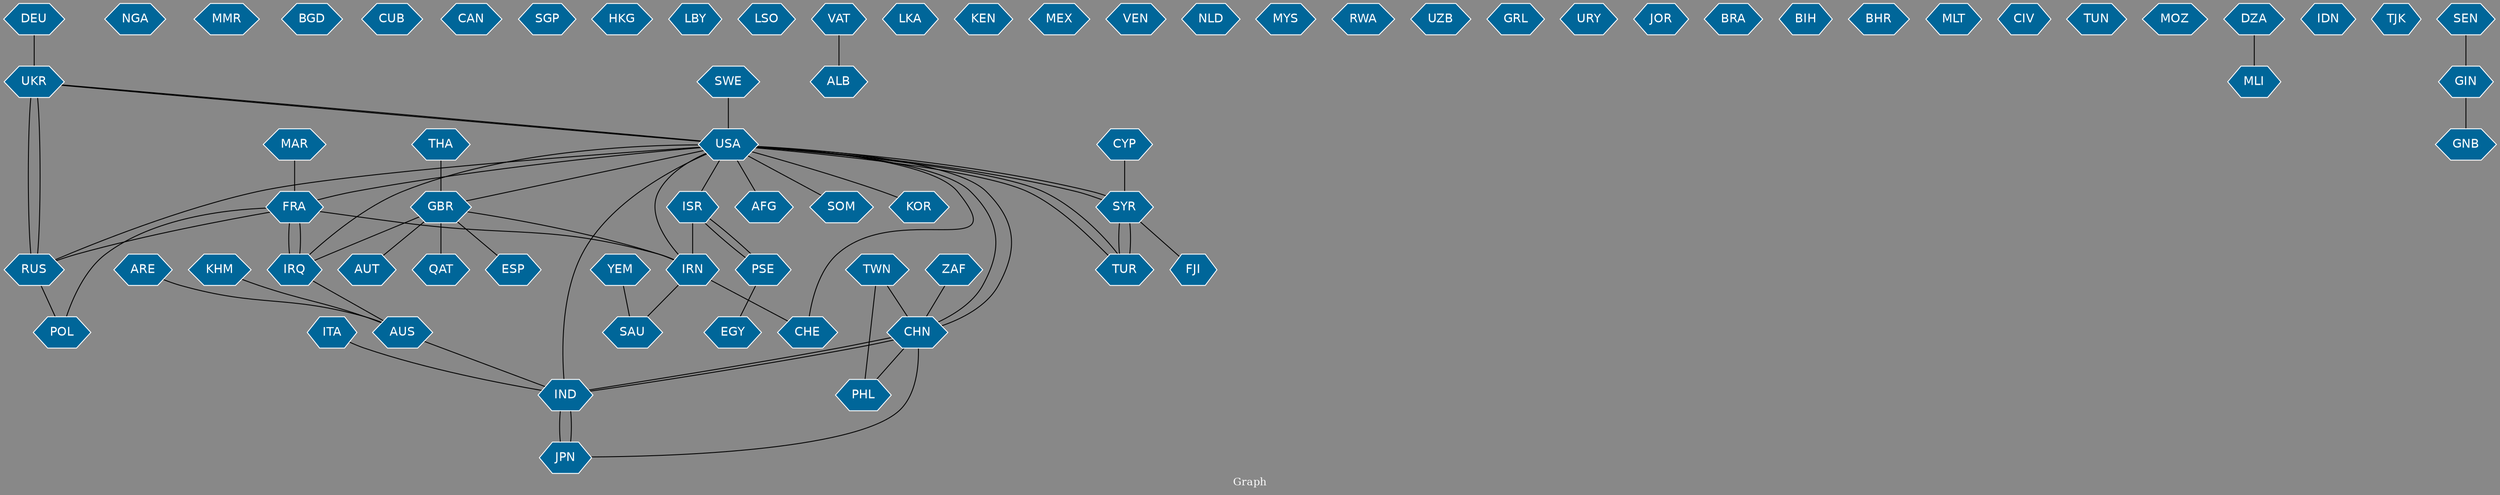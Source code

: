 // Countries together in item graph
graph {
	graph [bgcolor="#888888" fontcolor=white fontsize=12 label="Graph" outputorder=edgesfirst overlap=prism]
	node [color=white fillcolor="#006699" fontcolor=white fontname=Helvetica shape=hexagon style=filled]
	edge [arrowhead=open color=black fontcolor=white fontname=Courier fontsize=12]
		UKR [label=UKR]
		CHN [label=CHN]
		NGA [label=NGA]
		SYR [label=SYR]
		FJI [label=FJI]
		SWE [label=SWE]
		TUR [label=TUR]
		IRN [label=IRN]
		MMR [label=MMR]
		USA [label=USA]
		AFG [label=AFG]
		FRA [label=FRA]
		BGD [label=BGD]
		GBR [label=GBR]
		CUB [label=CUB]
		THA [label=THA]
		CAN [label=CAN]
		ITA [label=ITA]
		IND [label=IND]
		SGP [label=SGP]
		ISR [label=ISR]
		AUS [label=AUS]
		RUS [label=RUS]
		PSE [label=PSE]
		SOM [label=SOM]
		YEM [label=YEM]
		SAU [label=SAU]
		HKG [label=HKG]
		LBY [label=LBY]
		JPN [label=JPN]
		QAT [label=QAT]
		LSO [label=LSO]
		DEU [label=DEU]
		IRQ [label=IRQ]
		PHL [label=PHL]
		VAT [label=VAT]
		LKA [label=LKA]
		KEN [label=KEN]
		EGY [label=EGY]
		ESP [label=ESP]
		ARE [label=ARE]
		CHE [label=CHE]
		MEX [label=MEX]
		TWN [label=TWN]
		VEN [label=VEN]
		NLD [label=NLD]
		MAR [label=MAR]
		MYS [label=MYS]
		RWA [label=RWA]
		UZB [label=UZB]
		GRL [label=GRL]
		AUT [label=AUT]
		ZAF [label=ZAF]
		URY [label=URY]
		JOR [label=JOR]
		BRA [label=BRA]
		BIH [label=BIH]
		BHR [label=BHR]
		POL [label=POL]
		MLT [label=MLT]
		CIV [label=CIV]
		TUN [label=TUN]
		ALB [label=ALB]
		MOZ [label=MOZ]
		DZA [label=DZA]
		MLI [label=MLI]
		CYP [label=CYP]
		IDN [label=IDN]
		KHM [label=KHM]
		TJK [label=TJK]
		GIN [label=GIN]
		GNB [label=GNB]
		KOR [label=KOR]
		SEN [label=SEN]
			USA -- ISR [weight=1]
			SYR -- USA [weight=2]
			DEU -- UKR [weight=1]
			TUR -- SYR [weight=4]
			ISR -- PSE [weight=1]
			USA -- AFG [weight=1]
			UKR -- RUS [weight=5]
			GBR -- IRN [weight=1]
			CHN -- JPN [weight=1]
			SWE -- USA [weight=1]
			SYR -- FJI [weight=1]
			IRQ -- AUS [weight=1]
			FRA -- IRN [weight=1]
			JPN -- IND [weight=1]
			CHN -- PHL [weight=1]
			CYP -- SYR [weight=1]
			RUS -- USA [weight=1]
			USA -- CHE [weight=1]
			TWN -- CHN [weight=1]
			ITA -- IND [weight=1]
			IND -- USA [weight=2]
			IND -- JPN [weight=1]
			FRA -- POL [weight=1]
			AUS -- IND [weight=2]
			TWN -- PHL [weight=1]
			CHN -- IND [weight=2]
			SYR -- TUR [weight=1]
			THA -- GBR [weight=1]
			USA -- SOM [weight=1]
			USA -- SYR [weight=2]
			IRN -- SAU [weight=1]
			KHM -- AUS [weight=1]
			SEN -- GIN [weight=1]
			ZAF -- CHN [weight=1]
			USA -- IRQ [weight=1]
			PSE -- EGY [weight=1]
			RUS -- POL [weight=1]
			GBR -- QAT [weight=1]
			USA -- TUR [weight=1]
			ISR -- IRN [weight=2]
			UKR -- USA [weight=1]
			RUS -- UKR [weight=4]
			GBR -- ESP [weight=1]
			USA -- FRA [weight=1]
			GBR -- AUT [weight=1]
			FRA -- RUS [weight=1]
			PSE -- ISR [weight=5]
			CHN -- USA [weight=1]
			USA -- CHN [weight=1]
			VAT -- ALB [weight=1]
			MAR -- FRA [weight=1]
			FRA -- IRQ [weight=1]
			IND -- CHN [weight=1]
			IRQ -- FRA [weight=1]
			TUR -- USA [weight=2]
			GIN -- GNB [weight=1]
			IRN -- CHE [weight=1]
			USA -- GBR [weight=1]
			DZA -- MLI [weight=1]
			GBR -- IRQ [weight=2]
			USA -- UKR [weight=1]
			USA -- IRN [weight=4]
			USA -- KOR [weight=1]
			ARE -- AUS [weight=1]
			YEM -- SAU [weight=1]
}